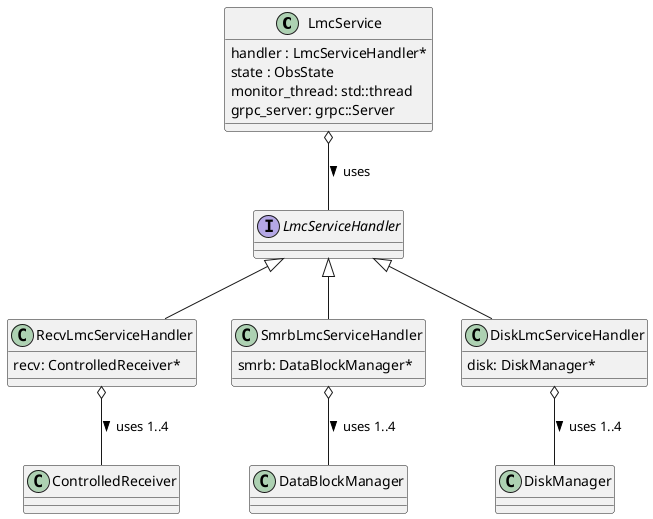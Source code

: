 @startuml LMC Service Class Diagram

class LmcService
{
  handler : LmcServiceHandler*
  state : ObsState
  monitor_thread: std::thread
  grpc_server: grpc::Server
}

interface LmcServiceHandler

LmcService o-- LmcServiceHandler : uses >
LmcServiceHandler <|-- RecvLmcServiceHandler
LmcServiceHandler <|-- SmrbLmcServiceHandler
LmcServiceHandler <|-- DiskLmcServiceHandler

class RecvLmcServiceHandler
{
  recv: ControlledReceiver*
}

RecvLmcServiceHandler o-- ControlledReceiver : uses 1..4 >

class SmrbLmcServiceHandler
{
  smrb: DataBlockManager*
}

SmrbLmcServiceHandler o-- DataBlockManager : uses 1..4 >

class DiskLmcServiceHandler
{
  disk: DiskManager*
}

DiskLmcServiceHandler o-- DiskManager : uses 1..4 >

@enduml

